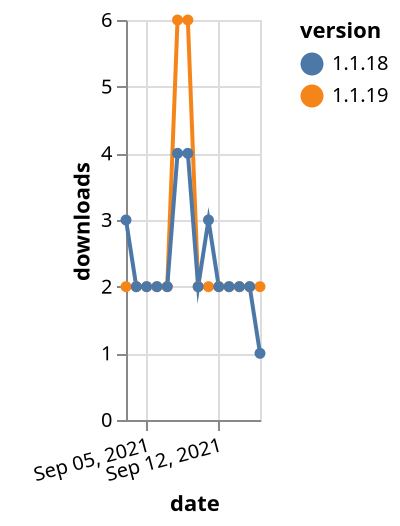 {"$schema": "https://vega.github.io/schema/vega-lite/v5.json", "description": "A simple bar chart with embedded data.", "data": {"values": [{"date": "2021-09-03", "total": 1648, "delta": 2, "version": "1.1.19"}, {"date": "2021-09-04", "total": 1650, "delta": 2, "version": "1.1.19"}, {"date": "2021-09-05", "total": 1652, "delta": 2, "version": "1.1.19"}, {"date": "2021-09-06", "total": 1654, "delta": 2, "version": "1.1.19"}, {"date": "2021-09-07", "total": 1656, "delta": 2, "version": "1.1.19"}, {"date": "2021-09-08", "total": 1662, "delta": 6, "version": "1.1.19"}, {"date": "2021-09-09", "total": 1668, "delta": 6, "version": "1.1.19"}, {"date": "2021-09-10", "total": 1670, "delta": 2, "version": "1.1.19"}, {"date": "2021-09-11", "total": 1672, "delta": 2, "version": "1.1.19"}, {"date": "2021-09-12", "total": 1674, "delta": 2, "version": "1.1.19"}, {"date": "2021-09-13", "total": 1676, "delta": 2, "version": "1.1.19"}, {"date": "2021-09-14", "total": 1678, "delta": 2, "version": "1.1.19"}, {"date": "2021-09-15", "total": 1680, "delta": 2, "version": "1.1.19"}, {"date": "2021-09-16", "total": 1682, "delta": 2, "version": "1.1.19"}, {"date": "2021-09-03", "total": 2868, "delta": 3, "version": "1.1.18"}, {"date": "2021-09-04", "total": 2870, "delta": 2, "version": "1.1.18"}, {"date": "2021-09-05", "total": 2872, "delta": 2, "version": "1.1.18"}, {"date": "2021-09-06", "total": 2874, "delta": 2, "version": "1.1.18"}, {"date": "2021-09-07", "total": 2876, "delta": 2, "version": "1.1.18"}, {"date": "2021-09-08", "total": 2880, "delta": 4, "version": "1.1.18"}, {"date": "2021-09-09", "total": 2884, "delta": 4, "version": "1.1.18"}, {"date": "2021-09-10", "total": 2886, "delta": 2, "version": "1.1.18"}, {"date": "2021-09-11", "total": 2889, "delta": 3, "version": "1.1.18"}, {"date": "2021-09-12", "total": 2891, "delta": 2, "version": "1.1.18"}, {"date": "2021-09-13", "total": 2893, "delta": 2, "version": "1.1.18"}, {"date": "2021-09-14", "total": 2895, "delta": 2, "version": "1.1.18"}, {"date": "2021-09-15", "total": 2897, "delta": 2, "version": "1.1.18"}, {"date": "2021-09-16", "total": 2898, "delta": 1, "version": "1.1.18"}]}, "width": "container", "mark": {"type": "line", "point": {"filled": true}}, "encoding": {"x": {"field": "date", "type": "temporal", "timeUnit": "yearmonthdate", "title": "date", "axis": {"labelAngle": -15}}, "y": {"field": "delta", "type": "quantitative", "title": "downloads"}, "color": {"field": "version", "type": "nominal"}, "tooltip": {"field": "delta"}}}